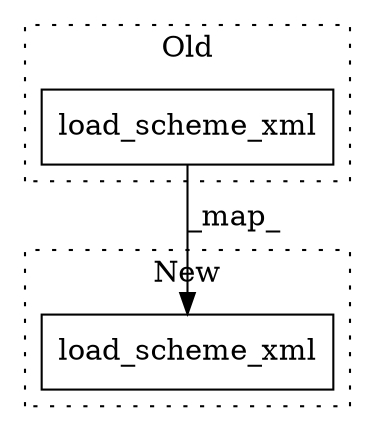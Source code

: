 digraph G {
subgraph cluster0 {
1 [label="load_scheme_xml" a="32" s="4435,4457" l="16,1" shape="box"];
label = "Old";
style="dotted";
}
subgraph cluster1 {
2 [label="load_scheme_xml" a="32" s="4716,4738" l="16,1" shape="box"];
label = "New";
style="dotted";
}
1 -> 2 [label="_map_"];
}